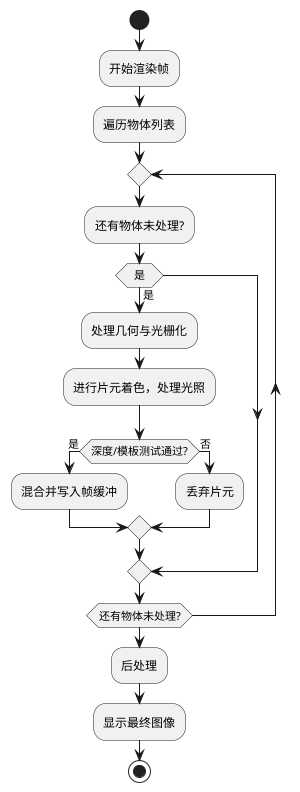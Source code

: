 @startuml

start

:开始渲染帧;
:遍历物体列表;

repeat
    :还有物体未处理?;

    if (是) then (是)
        :处理几何与光栅化;
        :进行片元着色，处理光照;

        if (深度/模板测试通过?) then (是)
            :混合并写入帧缓冲;
        else (否)
            :丢弃片元;
        endif

    endif

repeat while (还有物体未处理?)

:后处理;
:显示最终图像;

stop
@enduml
